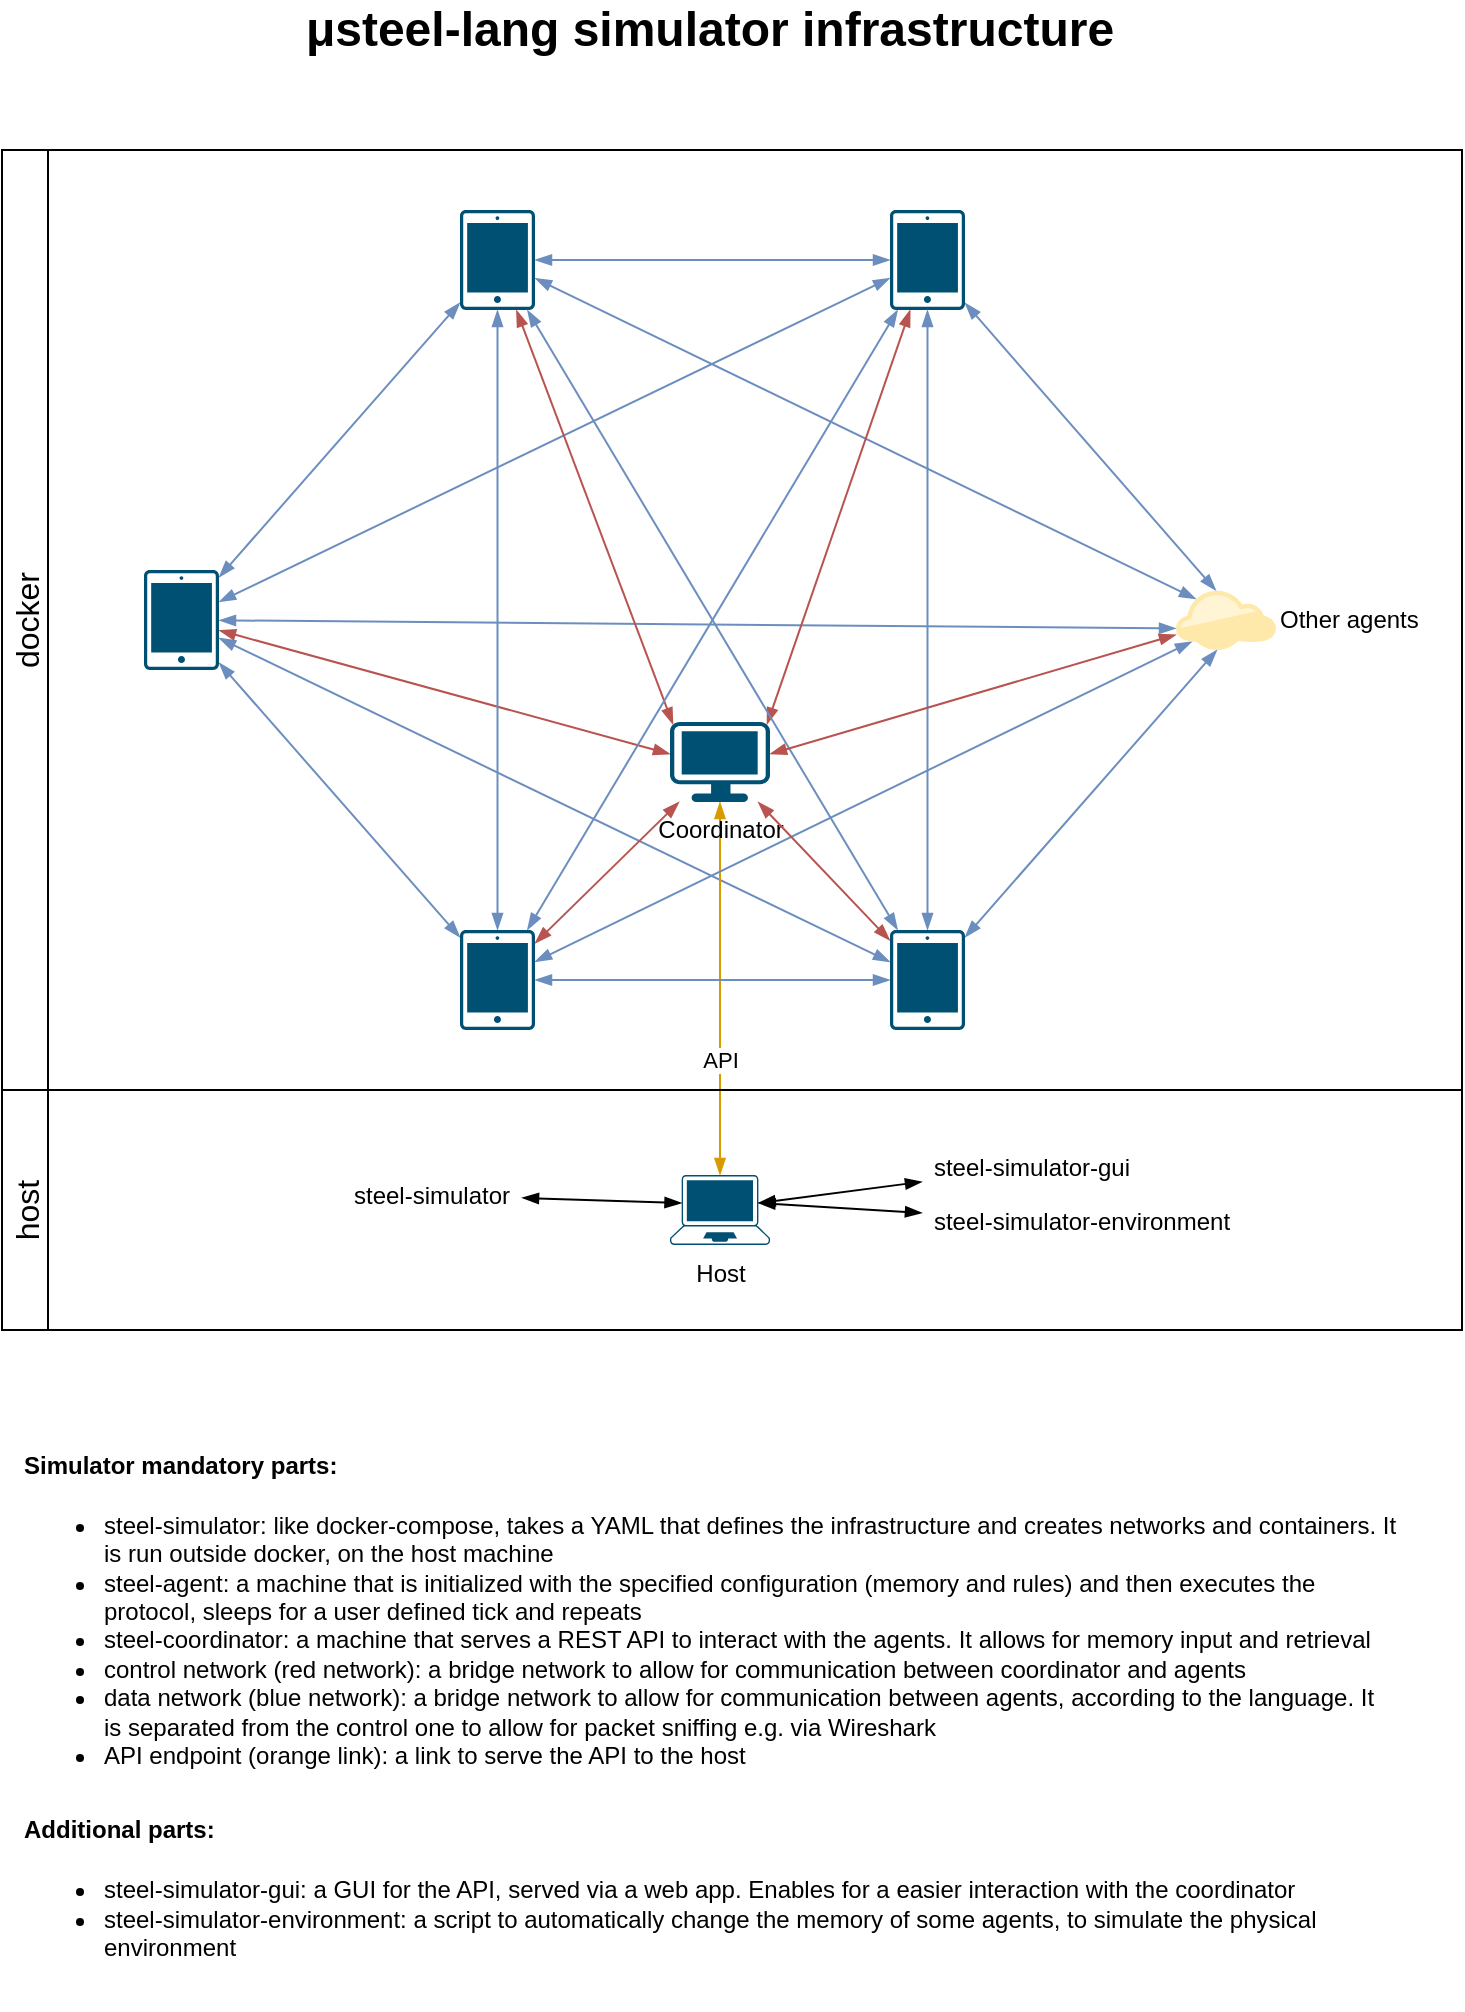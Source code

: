 <mxfile version="14.6.13" type="device"><diagram id="FQC_JFojZ4jDKYu-YMSr" name="Page-1"><mxGraphModel dx="1422" dy="847" grid="1" gridSize="10" guides="1" tooltips="1" connect="1" arrows="1" fold="1" page="1" pageScale="1" pageWidth="827" pageHeight="1169" math="0" shadow="0"><root><mxCell id="0"/><mxCell id="1" parent="0"/><mxCell id="UWRviOBkyCTrlSUNtas2-64" value="docker" style="swimlane;fontSize=16;collapsible=0;fontStyle=0;horizontal=0;" parent="1" vertex="1"><mxGeometry x="60" y="110" width="730" height="470" as="geometry"><mxRectangle x="60" y="110" width="90" height="23" as="alternateBounds"/></mxGeometry></mxCell><mxCell id="UWRviOBkyCTrlSUNtas2-18" style="edgeStyle=none;rounded=0;orthogonalLoop=1;jettySize=auto;html=1;startArrow=blockThin;startFill=1;fillColor=#dae8fc;strokeColor=#6c8ebf;endArrow=blockThin;endFill=1;" parent="1" source="UWRviOBkyCTrlSUNtas2-3" target="UWRviOBkyCTrlSUNtas2-5" edge="1"><mxGeometry relative="1" as="geometry"/></mxCell><mxCell id="UWRviOBkyCTrlSUNtas2-19" style="edgeStyle=none;rounded=0;orthogonalLoop=1;jettySize=auto;html=1;startArrow=blockThin;startFill=1;fillColor=#dae8fc;strokeColor=#6c8ebf;endArrow=blockThin;endFill=1;" parent="1" source="UWRviOBkyCTrlSUNtas2-3" target="UWRviOBkyCTrlSUNtas2-7" edge="1"><mxGeometry relative="1" as="geometry"/></mxCell><mxCell id="UWRviOBkyCTrlSUNtas2-20" style="edgeStyle=none;rounded=0;orthogonalLoop=1;jettySize=auto;html=1;startArrow=blockThin;startFill=1;fillColor=#dae8fc;strokeColor=#6c8ebf;endArrow=blockThin;endFill=1;" parent="1" source="UWRviOBkyCTrlSUNtas2-3" target="UWRviOBkyCTrlSUNtas2-8" edge="1"><mxGeometry relative="1" as="geometry"/></mxCell><mxCell id="UWRviOBkyCTrlSUNtas2-21" style="edgeStyle=none;rounded=0;orthogonalLoop=1;jettySize=auto;html=1;startArrow=blockThin;startFill=1;fillColor=#dae8fc;strokeColor=#6c8ebf;endArrow=blockThin;endFill=1;" parent="1" source="UWRviOBkyCTrlSUNtas2-3" target="UWRviOBkyCTrlSUNtas2-9" edge="1"><mxGeometry relative="1" as="geometry"/></mxCell><mxCell id="UWRviOBkyCTrlSUNtas2-37" style="edgeStyle=none;rounded=0;orthogonalLoop=1;jettySize=auto;html=1;entryX=0;entryY=0.64;entryDx=0;entryDy=0;entryPerimeter=0;startArrow=blockThin;startFill=1;fillColor=#dae8fc;strokeColor=#6c8ebf;endArrow=blockThin;endFill=1;" parent="1" source="UWRviOBkyCTrlSUNtas2-3" target="UWRviOBkyCTrlSUNtas2-11" edge="1"><mxGeometry relative="1" as="geometry"/></mxCell><mxCell id="UWRviOBkyCTrlSUNtas2-45" style="edgeStyle=none;rounded=0;orthogonalLoop=1;jettySize=auto;html=1;startArrow=blockThin;startFill=1;endArrow=blockThin;endFill=1;entryX=0;entryY=0.4;entryDx=0;entryDy=0;entryPerimeter=0;fillColor=#f8cecc;strokeColor=#b85450;" parent="1" source="UWRviOBkyCTrlSUNtas2-3" target="UWRviOBkyCTrlSUNtas2-4" edge="1"><mxGeometry relative="1" as="geometry"><mxPoint x="284" y="650" as="targetPoint"/></mxGeometry></mxCell><mxCell id="UWRviOBkyCTrlSUNtas2-3" value="" style="points=[[0.015,0.015,0],[0.985,0.015,0],[0.985,0.985,0],[0.015,0.985,0],[0.25,0,0],[0.5,0,0],[0.75,0,0],[1,0.25,0],[1,0.5,0],[1,0.75,0],[0.75,1,0],[0.5,1,0],[0.25,1,0],[0,0.75,0],[0,0.5,0],[0,0.25,0]];verticalLabelPosition=bottom;html=1;verticalAlign=top;aspect=fixed;align=center;pointerEvents=1;shape=mxgraph.cisco19.handheld;fillColor=#005073;strokeColor=none;" parent="1" vertex="1"><mxGeometry x="131" y="320" width="37.5" height="50" as="geometry"/></mxCell><mxCell id="UWRviOBkyCTrlSUNtas2-54" style="edgeStyle=none;rounded=0;orthogonalLoop=1;jettySize=auto;html=1;entryX=0.5;entryY=0;entryDx=0;entryDy=0;entryPerimeter=0;startArrow=blockThin;startFill=1;endArrow=blockThin;endFill=1;fillColor=#ffe6cc;strokeColor=#d79b00;" parent="1" source="UWRviOBkyCTrlSUNtas2-4" target="UWRviOBkyCTrlSUNtas2-53" edge="1"><mxGeometry relative="1" as="geometry"/></mxCell><mxCell id="UWRviOBkyCTrlSUNtas2-55" value="API" style="edgeLabel;html=1;align=center;verticalAlign=middle;resizable=0;points=[];" parent="UWRviOBkyCTrlSUNtas2-54" vertex="1" connectable="0"><mxGeometry x="0.386" relative="1" as="geometry"><mxPoint as="offset"/></mxGeometry></mxCell><mxCell id="UWRviOBkyCTrlSUNtas2-4" value="Coordinator" style="points=[[0.03,0.03,0],[0.5,0,0],[0.97,0.03,0],[1,0.4,0],[0.97,0.745,0],[0.5,1,0],[0.03,0.745,0],[0,0.4,0]];verticalLabelPosition=bottom;html=1;verticalAlign=top;aspect=fixed;align=center;pointerEvents=1;shape=mxgraph.cisco19.workstation;fillColor=#005073;strokeColor=none;" parent="1" vertex="1"><mxGeometry x="394" y="396" width="50" height="40" as="geometry"/></mxCell><mxCell id="UWRviOBkyCTrlSUNtas2-28" style="edgeStyle=none;rounded=0;orthogonalLoop=1;jettySize=auto;html=1;startArrow=blockThin;startFill=1;fillColor=#dae8fc;strokeColor=#6c8ebf;endArrow=blockThin;endFill=1;" parent="1" source="UWRviOBkyCTrlSUNtas2-5" target="UWRviOBkyCTrlSUNtas2-8" edge="1"><mxGeometry relative="1" as="geometry"/></mxCell><mxCell id="UWRviOBkyCTrlSUNtas2-38" style="edgeStyle=none;rounded=0;orthogonalLoop=1;jettySize=auto;html=1;entryX=0.2;entryY=0.15;entryDx=0;entryDy=0;entryPerimeter=0;startArrow=blockThin;startFill=1;fillColor=#dae8fc;strokeColor=#6c8ebf;endArrow=blockThin;endFill=1;" parent="1" source="UWRviOBkyCTrlSUNtas2-5" target="UWRviOBkyCTrlSUNtas2-11" edge="1"><mxGeometry relative="1" as="geometry"/></mxCell><mxCell id="UWRviOBkyCTrlSUNtas2-50" style="edgeStyle=none;rounded=0;orthogonalLoop=1;jettySize=auto;html=1;entryX=0.03;entryY=0.03;entryDx=0;entryDy=0;entryPerimeter=0;startArrow=blockThin;startFill=1;endArrow=blockThin;endFill=1;fillColor=#f8cecc;strokeColor=#b85450;" parent="1" source="UWRviOBkyCTrlSUNtas2-5" target="UWRviOBkyCTrlSUNtas2-4" edge="1"><mxGeometry relative="1" as="geometry"/></mxCell><mxCell id="UWRviOBkyCTrlSUNtas2-5" value="" style="points=[[0.015,0.015,0],[0.985,0.015,0],[0.985,0.985,0],[0.015,0.985,0],[0.25,0,0],[0.5,0,0],[0.75,0,0],[1,0.25,0],[1,0.5,0],[1,0.75,0],[0.75,1,0],[0.5,1,0],[0.25,1,0],[0,0.75,0],[0,0.5,0],[0,0.25,0]];verticalLabelPosition=bottom;html=1;verticalAlign=top;aspect=fixed;align=center;pointerEvents=1;shape=mxgraph.cisco19.handheld;fillColor=#005073;strokeColor=none;" parent="1" vertex="1"><mxGeometry x="289" y="140" width="37.5" height="50" as="geometry"/></mxCell><mxCell id="UWRviOBkyCTrlSUNtas2-23" style="edgeStyle=none;rounded=0;orthogonalLoop=1;jettySize=auto;html=1;startArrow=blockThin;startFill=1;fillColor=#dae8fc;strokeColor=#6c8ebf;endArrow=blockThin;endFill=1;" parent="1" source="UWRviOBkyCTrlSUNtas2-7" target="UWRviOBkyCTrlSUNtas2-5" edge="1"><mxGeometry relative="1" as="geometry"/></mxCell><mxCell id="UWRviOBkyCTrlSUNtas2-25" style="edgeStyle=none;rounded=0;orthogonalLoop=1;jettySize=auto;html=1;startArrow=blockThin;startFill=1;fillColor=#dae8fc;strokeColor=#6c8ebf;endArrow=blockThin;endFill=1;" parent="1" source="UWRviOBkyCTrlSUNtas2-7" target="UWRviOBkyCTrlSUNtas2-8" edge="1"><mxGeometry relative="1" as="geometry"/></mxCell><mxCell id="UWRviOBkyCTrlSUNtas2-27" style="edgeStyle=none;rounded=0;orthogonalLoop=1;jettySize=auto;html=1;startArrow=blockThin;startFill=1;fillColor=#dae8fc;strokeColor=#6c8ebf;endArrow=blockThin;endFill=1;" parent="1" source="UWRviOBkyCTrlSUNtas2-7" target="UWRviOBkyCTrlSUNtas2-9" edge="1"><mxGeometry relative="1" as="geometry"/></mxCell><mxCell id="UWRviOBkyCTrlSUNtas2-35" style="edgeStyle=none;rounded=0;orthogonalLoop=1;jettySize=auto;html=1;entryX=0.16;entryY=0.86;entryDx=0;entryDy=0;entryPerimeter=0;startArrow=blockThin;startFill=1;fillColor=#dae8fc;strokeColor=#6c8ebf;endArrow=blockThin;endFill=1;" parent="1" source="UWRviOBkyCTrlSUNtas2-7" target="UWRviOBkyCTrlSUNtas2-11" edge="1"><mxGeometry relative="1" as="geometry"/></mxCell><mxCell id="UWRviOBkyCTrlSUNtas2-39" style="edgeStyle=none;rounded=0;orthogonalLoop=1;jettySize=auto;html=1;startArrow=blockThin;startFill=1;endArrow=blockThin;endFill=1;fillColor=#f8cecc;strokeColor=#b85450;" parent="1" source="UWRviOBkyCTrlSUNtas2-7" target="UWRviOBkyCTrlSUNtas2-4" edge="1"><mxGeometry relative="1" as="geometry"/></mxCell><mxCell id="UWRviOBkyCTrlSUNtas2-7" value="" style="points=[[0.015,0.015,0],[0.985,0.015,0],[0.985,0.985,0],[0.015,0.985,0],[0.25,0,0],[0.5,0,0],[0.75,0,0],[1,0.25,0],[1,0.5,0],[1,0.75,0],[0.75,1,0],[0.5,1,0],[0.25,1,0],[0,0.75,0],[0,0.5,0],[0,0.25,0]];verticalLabelPosition=bottom;html=1;verticalAlign=top;aspect=fixed;align=center;pointerEvents=1;shape=mxgraph.cisco19.handheld;fillColor=#005073;strokeColor=none;" parent="1" vertex="1"><mxGeometry x="289" y="500" width="37.5" height="50" as="geometry"/></mxCell><mxCell id="UWRviOBkyCTrlSUNtas2-33" style="edgeStyle=none;rounded=0;orthogonalLoop=1;jettySize=auto;html=1;entryX=0.4;entryY=0.01;entryDx=0;entryDy=0;entryPerimeter=0;startArrow=blockThin;startFill=1;fillColor=#dae8fc;strokeColor=#6c8ebf;endArrow=blockThin;endFill=1;" parent="1" source="UWRviOBkyCTrlSUNtas2-8" target="UWRviOBkyCTrlSUNtas2-11" edge="1"><mxGeometry relative="1" as="geometry"/></mxCell><mxCell id="UWRviOBkyCTrlSUNtas2-51" style="edgeStyle=none;rounded=0;orthogonalLoop=1;jettySize=auto;html=1;entryX=0.97;entryY=0.03;entryDx=0;entryDy=0;entryPerimeter=0;startArrow=blockThin;startFill=1;endArrow=blockThin;endFill=1;fillColor=#f8cecc;strokeColor=#b85450;" parent="1" source="UWRviOBkyCTrlSUNtas2-8" target="UWRviOBkyCTrlSUNtas2-4" edge="1"><mxGeometry relative="1" as="geometry"/></mxCell><mxCell id="UWRviOBkyCTrlSUNtas2-8" value="" style="points=[[0.015,0.015,0],[0.985,0.015,0],[0.985,0.985,0],[0.015,0.985,0],[0.25,0,0],[0.5,0,0],[0.75,0,0],[1,0.25,0],[1,0.5,0],[1,0.75,0],[0.75,1,0],[0.5,1,0],[0.25,1,0],[0,0.75,0],[0,0.5,0],[0,0.25,0]];verticalLabelPosition=bottom;html=1;verticalAlign=top;aspect=fixed;align=center;pointerEvents=1;shape=mxgraph.cisco19.handheld;fillColor=#005073;strokeColor=none;" parent="1" vertex="1"><mxGeometry x="504" y="140" width="37.5" height="50" as="geometry"/></mxCell><mxCell id="UWRviOBkyCTrlSUNtas2-24" style="edgeStyle=none;rounded=0;orthogonalLoop=1;jettySize=auto;html=1;startArrow=blockThin;startFill=1;fillColor=#dae8fc;strokeColor=#6c8ebf;endArrow=blockThin;endFill=1;" parent="1" source="UWRviOBkyCTrlSUNtas2-9" target="UWRviOBkyCTrlSUNtas2-8" edge="1"><mxGeometry relative="1" as="geometry"/></mxCell><mxCell id="UWRviOBkyCTrlSUNtas2-29" style="edgeStyle=none;rounded=0;orthogonalLoop=1;jettySize=auto;html=1;startArrow=blockThin;startFill=1;fillColor=#dae8fc;strokeColor=#6c8ebf;endArrow=blockThin;endFill=1;" parent="1" source="UWRviOBkyCTrlSUNtas2-9" target="UWRviOBkyCTrlSUNtas2-5" edge="1"><mxGeometry relative="1" as="geometry"/></mxCell><mxCell id="UWRviOBkyCTrlSUNtas2-34" style="edgeStyle=none;rounded=0;orthogonalLoop=1;jettySize=auto;html=1;entryX=0.41;entryY=1;entryDx=0;entryDy=0;entryPerimeter=0;startArrow=blockThin;startFill=1;fillColor=#dae8fc;strokeColor=#6c8ebf;endArrow=blockThin;endFill=1;" parent="1" source="UWRviOBkyCTrlSUNtas2-9" target="UWRviOBkyCTrlSUNtas2-11" edge="1"><mxGeometry relative="1" as="geometry"/></mxCell><mxCell id="UWRviOBkyCTrlSUNtas2-40" style="edgeStyle=none;rounded=0;orthogonalLoop=1;jettySize=auto;html=1;startArrow=blockThin;startFill=1;endArrow=blockThin;endFill=1;fillColor=#f8cecc;strokeColor=#b85450;" parent="1" source="UWRviOBkyCTrlSUNtas2-9" target="UWRviOBkyCTrlSUNtas2-4" edge="1"><mxGeometry relative="1" as="geometry"/></mxCell><mxCell id="UWRviOBkyCTrlSUNtas2-9" value="" style="points=[[0.015,0.015,0],[0.985,0.015,0],[0.985,0.985,0],[0.015,0.985,0],[0.25,0,0],[0.5,0,0],[0.75,0,0],[1,0.25,0],[1,0.5,0],[1,0.75,0],[0.75,1,0],[0.5,1,0],[0.25,1,0],[0,0.75,0],[0,0.5,0],[0,0.25,0]];verticalLabelPosition=bottom;html=1;verticalAlign=top;aspect=fixed;align=center;pointerEvents=1;shape=mxgraph.cisco19.handheld;fillColor=#005073;strokeColor=none;" parent="1" vertex="1"><mxGeometry x="504" y="500" width="37.5" height="50" as="geometry"/></mxCell><mxCell id="UWRviOBkyCTrlSUNtas2-47" style="edgeStyle=none;rounded=0;orthogonalLoop=1;jettySize=auto;html=1;entryX=1;entryY=0.4;entryDx=0;entryDy=0;entryPerimeter=0;startArrow=blockThin;startFill=1;endArrow=blockThin;endFill=1;fillColor=#f8cecc;strokeColor=#b85450;" parent="1" source="UWRviOBkyCTrlSUNtas2-11" target="UWRviOBkyCTrlSUNtas2-4" edge="1"><mxGeometry relative="1" as="geometry"/></mxCell><mxCell id="UWRviOBkyCTrlSUNtas2-11" value="Other agents" style="points=[[0,0.64,0],[0.2,0.15,0],[0.4,0.01,0],[0.79,0.25,0],[1,0.65,0],[0.8,0.86,0],[0.41,1,0],[0.16,0.86,0]];verticalLabelPosition=middle;html=1;verticalAlign=middle;aspect=fixed;align=left;pointerEvents=1;shape=mxgraph.cisco19.cloud2;fillColor=#FFE9AA;strokeColor=none;labelPosition=right;" parent="1" vertex="1"><mxGeometry x="647" y="330" width="50" height="30" as="geometry"/></mxCell><mxCell id="UWRviOBkyCTrlSUNtas2-56" value="&lt;b&gt;μsteel-lang simulator infrastructure&lt;/b&gt;" style="text;html=1;strokeColor=none;fillColor=none;align=center;verticalAlign=middle;whiteSpace=wrap;rounded=0;fontSize=24;" parent="1" vertex="1"><mxGeometry x="149" y="40" width="530" height="20" as="geometry"/></mxCell><mxCell id="UWRviOBkyCTrlSUNtas2-57" value="&lt;font&gt;&lt;b style=&quot;font-size: 12px&quot;&gt;Simulator mandatory parts:&lt;br&gt;&lt;/b&gt;&lt;ul style=&quot;font-size: 12px&quot;&gt;&lt;li&gt;steel-simulator: like docker-compose, takes a YAML that defines the infrastructure and creates networks and containers. It is run outside docker, on the host machine&lt;/li&gt;&lt;li&gt;steel-agent: a machine that is initialized with the specified configuration (memory and rules) and then executes the protocol, sleeps for a user defined tick and repeats&lt;/li&gt;&lt;li&gt;steel-coordinator: a machine that serves a REST API to interact with the agents. It allows for memory input and retrieval&lt;/li&gt;&lt;li&gt;control network (red network): a bridge network to allow for communication between coordinator and agents&lt;/li&gt;&lt;li&gt;data network (blue network): a bridge network to allow for communication between agents, according to the language. It is separated from the control one to allow for packet sniffing e.g. via Wireshark&lt;/li&gt;&lt;li&gt;API endpoint (orange link): a link to serve the API to the host&lt;/li&gt;&lt;/ul&gt;&lt;span style=&quot;font-size: 12px&quot;&gt;&lt;b&gt;Additional parts:&lt;br&gt;&lt;/b&gt;&lt;ul&gt;&lt;li&gt;&lt;font&gt;&lt;span style=&quot;font-size: 12px&quot;&gt;steel-simulator-gui: a GUI for the API, served via a web app. Enables for a easier interaction with the coordinator&lt;/span&gt;&lt;/font&gt;&lt;/li&gt;&lt;li&gt;&lt;font&gt;&lt;span style=&quot;font-size: 12px&quot;&gt;steel-simulator-environment: a script to automatically change the memory of some agents, to simulate the physical environment&lt;/span&gt;&lt;/font&gt;&lt;/li&gt;&lt;/ul&gt;&lt;/span&gt;&lt;/font&gt;" style="text;html=1;strokeColor=none;fillColor=none;spacing=5;spacingTop=-20;whiteSpace=wrap;overflow=hidden;rounded=0;fontSize=24;" parent="1" vertex="1"><mxGeometry x="66" y="760" width="695.25" height="280" as="geometry"/></mxCell><mxCell id="UWRviOBkyCTrlSUNtas2-65" value="host" style="swimlane;fontSize=16;collapsible=0;fontStyle=0;horizontal=0;" parent="1" vertex="1"><mxGeometry x="60" y="580" width="730" height="120" as="geometry"><mxRectangle x="60" y="110" width="90" height="23" as="alternateBounds"/></mxGeometry></mxCell><mxCell id="UWRviOBkyCTrlSUNtas2-53" value="Host" style="points=[[0.13,0.02,0],[0.5,0,0],[0.87,0.02,0],[0.885,0.4,0],[0.985,0.985,0],[0.5,1,0],[0.015,0.985,0],[0.115,0.4,0]];verticalLabelPosition=bottom;html=1;verticalAlign=top;aspect=fixed;align=center;pointerEvents=1;shape=mxgraph.cisco19.laptop;fillColor=#005073;strokeColor=none;" parent="UWRviOBkyCTrlSUNtas2-65" vertex="1"><mxGeometry x="334" y="42.5" width="50" height="35" as="geometry"/></mxCell><mxCell id="Tna0ezUjTMt3GqDNtsG2-6" style="edgeStyle=none;rounded=0;orthogonalLoop=1;jettySize=auto;html=1;entryX=0.885;entryY=0.4;entryDx=0;entryDy=0;entryPerimeter=0;endArrow=blockThin;endFill=1;startArrow=blockThin;startFill=1;" edge="1" parent="UWRviOBkyCTrlSUNtas2-65" source="UWRviOBkyCTrlSUNtas2-68" target="UWRviOBkyCTrlSUNtas2-53"><mxGeometry relative="1" as="geometry"/></mxCell><mxCell id="UWRviOBkyCTrlSUNtas2-68" value="steel-simulator-gui" style="text;html=1;strokeColor=none;fillColor=none;align=center;verticalAlign=middle;whiteSpace=wrap;rounded=0;fontSize=12;" parent="UWRviOBkyCTrlSUNtas2-65" vertex="1"><mxGeometry x="460" y="28.75" width="110" height="20" as="geometry"/></mxCell><mxCell id="UWRviOBkyCTrlSUNtas2-69" style="edgeStyle=none;rounded=0;orthogonalLoop=1;jettySize=auto;html=1;entryX=0.115;entryY=0.4;entryDx=0;entryDy=0;entryPerimeter=0;fontSize=16;startArrow=blockThin;startFill=1;endArrow=blockThin;endFill=1;" parent="UWRviOBkyCTrlSUNtas2-65" source="UWRviOBkyCTrlSUNtas2-67" target="UWRviOBkyCTrlSUNtas2-53" edge="1"><mxGeometry relative="1" as="geometry"/></mxCell><mxCell id="UWRviOBkyCTrlSUNtas2-67" value="steel-simulator" style="text;html=1;strokeColor=none;fillColor=none;align=center;verticalAlign=middle;whiteSpace=wrap;rounded=0;fontSize=12;" parent="UWRviOBkyCTrlSUNtas2-65" vertex="1"><mxGeometry x="170" y="42.5" width="90" height="20" as="geometry"/></mxCell><mxCell id="Tna0ezUjTMt3GqDNtsG2-7" style="edgeStyle=none;rounded=0;orthogonalLoop=1;jettySize=auto;html=1;entryX=0.885;entryY=0.4;entryDx=0;entryDy=0;entryPerimeter=0;endArrow=blockThin;endFill=1;startArrow=blockThin;startFill=1;" edge="1" parent="1" source="Tna0ezUjTMt3GqDNtsG2-1" target="UWRviOBkyCTrlSUNtas2-53"><mxGeometry relative="1" as="geometry"/></mxCell><mxCell id="Tna0ezUjTMt3GqDNtsG2-1" value="steel-simulator-environment" style="text;html=1;strokeColor=none;fillColor=none;align=center;verticalAlign=middle;whiteSpace=wrap;rounded=0;fontSize=12;" vertex="1" parent="1"><mxGeometry x="520" y="636.25" width="160" height="20" as="geometry"/></mxCell></root></mxGraphModel></diagram></mxfile>
